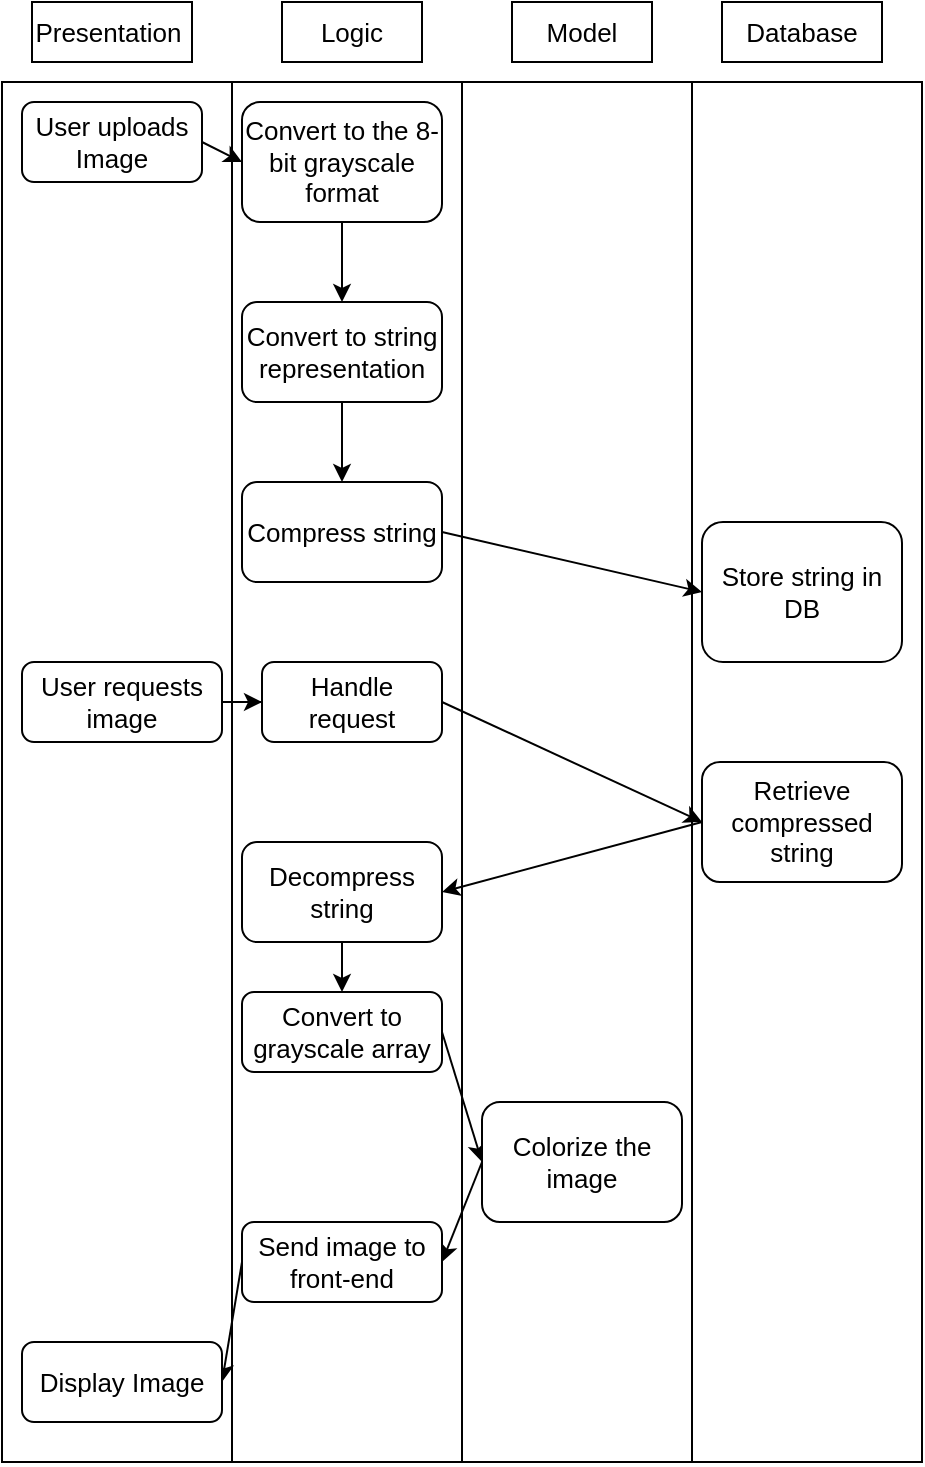 <mxfile version="21.2.1" type="github">
  <diagram name="Page-1" id="huQuVaCIMQbuwVKEC6QY">
    <mxGraphModel dx="1050" dy="491" grid="1" gridSize="10" guides="1" tooltips="1" connect="1" arrows="1" fold="1" page="1" pageScale="1" pageWidth="827" pageHeight="1169" background="#ffffff" math="0" shadow="0">
      <root>
        <mxCell id="0" />
        <mxCell id="1" parent="0" />
        <mxCell id="bQP1wUEIivlOBXf3g05n-1" value="" style="rounded=0;whiteSpace=wrap;html=1;fontSize=13;fontStyle=0" parent="1" vertex="1">
          <mxGeometry x="190" y="110" width="460" height="690" as="geometry" />
        </mxCell>
        <mxCell id="bQP1wUEIivlOBXf3g05n-2" style="rounded=0;orthogonalLoop=1;jettySize=auto;html=1;exitX=0.25;exitY=0;exitDx=0;exitDy=0;entryX=0.25;entryY=1;entryDx=0;entryDy=0;endArrow=none;endFill=0;fontSize=13;fontStyle=0" parent="1" source="bQP1wUEIivlOBXf3g05n-1" target="bQP1wUEIivlOBXf3g05n-1" edge="1">
          <mxGeometry relative="1" as="geometry" />
        </mxCell>
        <mxCell id="bQP1wUEIivlOBXf3g05n-3" style="rounded=0;orthogonalLoop=1;jettySize=auto;html=1;exitX=0.75;exitY=0;exitDx=0;exitDy=0;entryX=0.75;entryY=1;entryDx=0;entryDy=0;endArrow=none;endFill=0;fontSize=13;fontStyle=0" parent="1" source="bQP1wUEIivlOBXf3g05n-1" target="bQP1wUEIivlOBXf3g05n-1" edge="1">
          <mxGeometry relative="1" as="geometry" />
        </mxCell>
        <mxCell id="kf4Xq_vgu92hRkbc0pyi-1" value="Presentation&amp;nbsp;" style="rounded=0;whiteSpace=wrap;html=1;fontSize=13;fontStyle=0" parent="1" vertex="1">
          <mxGeometry x="205" y="70" width="80" height="30" as="geometry" />
        </mxCell>
        <mxCell id="kf4Xq_vgu92hRkbc0pyi-2" value="Logic" style="rounded=0;whiteSpace=wrap;html=1;fontSize=13;fontStyle=0" parent="1" vertex="1">
          <mxGeometry x="330" y="70" width="70" height="30" as="geometry" />
        </mxCell>
        <mxCell id="kf4Xq_vgu92hRkbc0pyi-3" value="Database" style="rounded=0;whiteSpace=wrap;html=1;fontSize=13;fontStyle=0" parent="1" vertex="1">
          <mxGeometry x="550" y="70" width="80" height="30" as="geometry" />
        </mxCell>
        <mxCell id="5VaHHvFprF1Mgo0zno2h-7" style="rounded=0;orthogonalLoop=1;jettySize=auto;html=1;exitX=1;exitY=0.5;exitDx=0;exitDy=0;entryX=0;entryY=0.5;entryDx=0;entryDy=0;fontSize=13;fontStyle=0" parent="1" source="5VaHHvFprF1Mgo0zno2h-1" target="5VaHHvFprF1Mgo0zno2h-2" edge="1">
          <mxGeometry relative="1" as="geometry" />
        </mxCell>
        <mxCell id="5VaHHvFprF1Mgo0zno2h-1" value="User uploads Image" style="rounded=1;whiteSpace=wrap;html=1;fontSize=13;fontStyle=0" parent="1" vertex="1">
          <mxGeometry x="200" y="120" width="90" height="40" as="geometry" />
        </mxCell>
        <mxCell id="5VaHHvFprF1Mgo0zno2h-8" style="edgeStyle=orthogonalEdgeStyle;rounded=0;orthogonalLoop=1;jettySize=auto;html=1;exitX=0.5;exitY=1;exitDx=0;exitDy=0;fontSize=13;fontStyle=0" parent="1" source="5VaHHvFprF1Mgo0zno2h-2" target="5VaHHvFprF1Mgo0zno2h-3" edge="1">
          <mxGeometry relative="1" as="geometry" />
        </mxCell>
        <mxCell id="5VaHHvFprF1Mgo0zno2h-2" value="Convert to the 8-bit grayscale format" style="rounded=1;whiteSpace=wrap;html=1;fontSize=13;fontStyle=0" parent="1" vertex="1">
          <mxGeometry x="310" y="120" width="100" height="60" as="geometry" />
        </mxCell>
        <mxCell id="5VaHHvFprF1Mgo0zno2h-9" style="edgeStyle=orthogonalEdgeStyle;rounded=0;orthogonalLoop=1;jettySize=auto;html=1;exitX=0.5;exitY=1;exitDx=0;exitDy=0;entryX=0.5;entryY=0;entryDx=0;entryDy=0;fontSize=13;fontStyle=0" parent="1" source="5VaHHvFprF1Mgo0zno2h-3" target="5VaHHvFprF1Mgo0zno2h-4" edge="1">
          <mxGeometry relative="1" as="geometry" />
        </mxCell>
        <mxCell id="5VaHHvFprF1Mgo0zno2h-3" value="Convert to string representation" style="rounded=1;whiteSpace=wrap;html=1;fontSize=13;fontStyle=0" parent="1" vertex="1">
          <mxGeometry x="310" y="220" width="100" height="50" as="geometry" />
        </mxCell>
        <mxCell id="5VaHHvFprF1Mgo0zno2h-10" style="rounded=0;orthogonalLoop=1;jettySize=auto;html=1;exitX=1;exitY=0.5;exitDx=0;exitDy=0;entryX=0;entryY=0.5;entryDx=0;entryDy=0;fontSize=13;fontStyle=0" parent="1" source="5VaHHvFprF1Mgo0zno2h-4" target="5VaHHvFprF1Mgo0zno2h-6" edge="1">
          <mxGeometry relative="1" as="geometry" />
        </mxCell>
        <mxCell id="5VaHHvFprF1Mgo0zno2h-4" value="Compress string" style="rounded=1;whiteSpace=wrap;html=1;fontSize=13;fontStyle=0" parent="1" vertex="1">
          <mxGeometry x="310" y="310" width="100" height="50" as="geometry" />
        </mxCell>
        <mxCell id="5VaHHvFprF1Mgo0zno2h-6" value="Store string in DB" style="rounded=1;whiteSpace=wrap;html=1;fontSize=13;fontStyle=0" parent="1" vertex="1">
          <mxGeometry x="540" y="330" width="100" height="70" as="geometry" />
        </mxCell>
        <mxCell id="5VaHHvFprF1Mgo0zno2h-18" style="edgeStyle=orthogonalEdgeStyle;rounded=0;orthogonalLoop=1;jettySize=auto;html=1;exitX=1;exitY=0.5;exitDx=0;exitDy=0;fontSize=13;fontStyle=0" parent="1" source="5VaHHvFprF1Mgo0zno2h-11" target="5VaHHvFprF1Mgo0zno2h-12" edge="1">
          <mxGeometry relative="1" as="geometry" />
        </mxCell>
        <mxCell id="5VaHHvFprF1Mgo0zno2h-11" value="User requests image" style="rounded=1;whiteSpace=wrap;html=1;fontSize=13;fontStyle=0" parent="1" vertex="1">
          <mxGeometry x="200" y="400" width="100" height="40" as="geometry" />
        </mxCell>
        <mxCell id="5VaHHvFprF1Mgo0zno2h-19" style="rounded=0;orthogonalLoop=1;jettySize=auto;html=1;exitX=1;exitY=0.5;exitDx=0;exitDy=0;entryX=0;entryY=0.5;entryDx=0;entryDy=0;fontSize=13;fontStyle=0" parent="1" source="5VaHHvFprF1Mgo0zno2h-12" target="5VaHHvFprF1Mgo0zno2h-13" edge="1">
          <mxGeometry relative="1" as="geometry" />
        </mxCell>
        <mxCell id="5VaHHvFprF1Mgo0zno2h-12" value="Handle request" style="rounded=1;whiteSpace=wrap;html=1;fontSize=13;fontStyle=0" parent="1" vertex="1">
          <mxGeometry x="320" y="400" width="90" height="40" as="geometry" />
        </mxCell>
        <mxCell id="5VaHHvFprF1Mgo0zno2h-20" style="rounded=0;orthogonalLoop=1;jettySize=auto;html=1;exitX=0;exitY=0.5;exitDx=0;exitDy=0;entryX=1;entryY=0.5;entryDx=0;entryDy=0;fontSize=13;fontStyle=0" parent="1" source="5VaHHvFprF1Mgo0zno2h-13" target="5VaHHvFprF1Mgo0zno2h-14" edge="1">
          <mxGeometry relative="1" as="geometry" />
        </mxCell>
        <mxCell id="5VaHHvFprF1Mgo0zno2h-13" value="Retrieve compressed string" style="rounded=1;whiteSpace=wrap;html=1;fontSize=13;fontStyle=0" parent="1" vertex="1">
          <mxGeometry x="540" y="450" width="100" height="60" as="geometry" />
        </mxCell>
        <mxCell id="5VaHHvFprF1Mgo0zno2h-25" style="edgeStyle=orthogonalEdgeStyle;rounded=0;orthogonalLoop=1;jettySize=auto;html=1;exitX=0.5;exitY=1;exitDx=0;exitDy=0;entryX=0.5;entryY=0;entryDx=0;entryDy=0;fontSize=13;fontStyle=0" parent="1" source="5VaHHvFprF1Mgo0zno2h-14" target="5VaHHvFprF1Mgo0zno2h-21" edge="1">
          <mxGeometry relative="1" as="geometry" />
        </mxCell>
        <mxCell id="5VaHHvFprF1Mgo0zno2h-14" value="Decompress string" style="rounded=1;whiteSpace=wrap;html=1;fontSize=13;fontStyle=0" parent="1" vertex="1">
          <mxGeometry x="310" y="490" width="100" height="50" as="geometry" />
        </mxCell>
        <mxCell id="5VaHHvFprF1Mgo0zno2h-16" style="rounded=0;orthogonalLoop=1;jettySize=auto;html=1;exitX=0.5;exitY=0;exitDx=0;exitDy=0;entryX=0.5;entryY=1;entryDx=0;entryDy=0;endArrow=none;endFill=0;fontSize=13;fontStyle=0" parent="1" source="bQP1wUEIivlOBXf3g05n-1" target="bQP1wUEIivlOBXf3g05n-1" edge="1">
          <mxGeometry relative="1" as="geometry" />
        </mxCell>
        <mxCell id="5VaHHvFprF1Mgo0zno2h-17" value="Model" style="rounded=0;whiteSpace=wrap;html=1;fontSize=13;fontStyle=0" parent="1" vertex="1">
          <mxGeometry x="445" y="70" width="70" height="30" as="geometry" />
        </mxCell>
        <mxCell id="5VaHHvFprF1Mgo0zno2h-26" style="rounded=0;orthogonalLoop=1;jettySize=auto;html=1;exitX=1;exitY=0.5;exitDx=0;exitDy=0;entryX=0;entryY=0.5;entryDx=0;entryDy=0;fontSize=13;fontStyle=0" parent="1" source="5VaHHvFprF1Mgo0zno2h-21" target="5VaHHvFprF1Mgo0zno2h-22" edge="1">
          <mxGeometry relative="1" as="geometry" />
        </mxCell>
        <mxCell id="5VaHHvFprF1Mgo0zno2h-21" value="Convert to grayscale array" style="rounded=1;whiteSpace=wrap;html=1;fontSize=13;fontStyle=0" parent="1" vertex="1">
          <mxGeometry x="310" y="565" width="100" height="40" as="geometry" />
        </mxCell>
        <mxCell id="5VaHHvFprF1Mgo0zno2h-27" style="rounded=0;orthogonalLoop=1;jettySize=auto;html=1;exitX=0;exitY=0.5;exitDx=0;exitDy=0;entryX=1;entryY=0.5;entryDx=0;entryDy=0;fontSize=13;fontStyle=0" parent="1" source="5VaHHvFprF1Mgo0zno2h-22" target="5VaHHvFprF1Mgo0zno2h-23" edge="1">
          <mxGeometry relative="1" as="geometry" />
        </mxCell>
        <mxCell id="5VaHHvFprF1Mgo0zno2h-22" value="Colorize the image" style="rounded=1;whiteSpace=wrap;html=1;fontSize=13;fontStyle=0" parent="1" vertex="1">
          <mxGeometry x="430" y="620" width="100" height="60" as="geometry" />
        </mxCell>
        <mxCell id="5VaHHvFprF1Mgo0zno2h-28" style="rounded=0;orthogonalLoop=1;jettySize=auto;html=1;exitX=0;exitY=0.5;exitDx=0;exitDy=0;entryX=1;entryY=0.5;entryDx=0;entryDy=0;fontSize=13;fontStyle=0" parent="1" source="5VaHHvFprF1Mgo0zno2h-23" target="5VaHHvFprF1Mgo0zno2h-24" edge="1">
          <mxGeometry relative="1" as="geometry" />
        </mxCell>
        <mxCell id="5VaHHvFprF1Mgo0zno2h-23" value="Send image to front-end" style="rounded=1;whiteSpace=wrap;html=1;fontSize=13;fontStyle=0" parent="1" vertex="1">
          <mxGeometry x="310" y="680" width="100" height="40" as="geometry" />
        </mxCell>
        <mxCell id="5VaHHvFprF1Mgo0zno2h-24" value="Display Image" style="rounded=1;whiteSpace=wrap;html=1;fontSize=13;fontStyle=0" parent="1" vertex="1">
          <mxGeometry x="200" y="740" width="100" height="40" as="geometry" />
        </mxCell>
      </root>
    </mxGraphModel>
  </diagram>
</mxfile>
